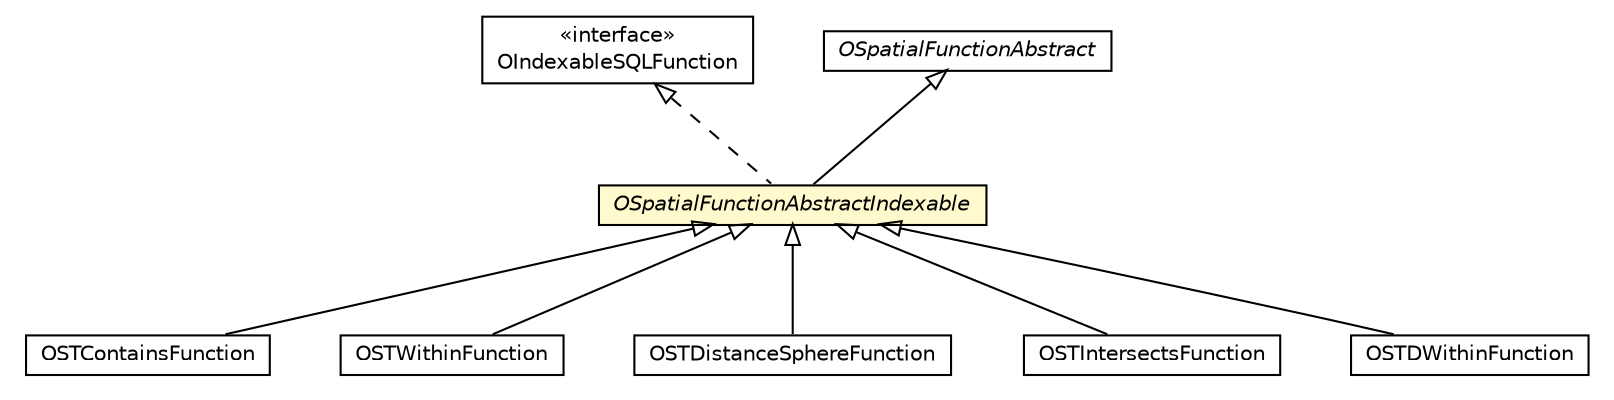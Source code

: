 #!/usr/local/bin/dot
#
# Class diagram 
# Generated by UMLGraph version R5_6-24-gf6e263 (http://www.umlgraph.org/)
#

digraph G {
	edge [fontname="Helvetica",fontsize=10,labelfontname="Helvetica",labelfontsize=10];
	node [fontname="Helvetica",fontsize=10,shape=plaintext];
	nodesep=0.25;
	ranksep=0.5;
	// com.orientechnologies.orient.core.sql.functions.OIndexableSQLFunction
	c6869108 [label=<<table title="com.orientechnologies.orient.core.sql.functions.OIndexableSQLFunction" border="0" cellborder="1" cellspacing="0" cellpadding="2" port="p" href="../../orient/core/sql/functions/OIndexableSQLFunction.html">
		<tr><td><table border="0" cellspacing="0" cellpadding="1">
<tr><td align="center" balign="center"> &#171;interface&#187; </td></tr>
<tr><td align="center" balign="center"> OIndexableSQLFunction </td></tr>
		</table></td></tr>
		</table>>, URL="../../orient/core/sql/functions/OIndexableSQLFunction.html", fontname="Helvetica", fontcolor="black", fontsize=10.0];
	// com.orientechnologies.spatial.functions.OSTContainsFunction
	c6870719 [label=<<table title="com.orientechnologies.spatial.functions.OSTContainsFunction" border="0" cellborder="1" cellspacing="0" cellpadding="2" port="p" href="./OSTContainsFunction.html">
		<tr><td><table border="0" cellspacing="0" cellpadding="1">
<tr><td align="center" balign="center"> OSTContainsFunction </td></tr>
		</table></td></tr>
		</table>>, URL="./OSTContainsFunction.html", fontname="Helvetica", fontcolor="black", fontsize=10.0];
	// com.orientechnologies.spatial.functions.OSTWithinFunction
	c6870720 [label=<<table title="com.orientechnologies.spatial.functions.OSTWithinFunction" border="0" cellborder="1" cellspacing="0" cellpadding="2" port="p" href="./OSTWithinFunction.html">
		<tr><td><table border="0" cellspacing="0" cellpadding="1">
<tr><td align="center" balign="center"> OSTWithinFunction </td></tr>
		</table></td></tr>
		</table>>, URL="./OSTWithinFunction.html", fontname="Helvetica", fontcolor="black", fontsize=10.0];
	// com.orientechnologies.spatial.functions.OSTDistanceSphereFunction
	c6870727 [label=<<table title="com.orientechnologies.spatial.functions.OSTDistanceSphereFunction" border="0" cellborder="1" cellspacing="0" cellpadding="2" port="p" href="./OSTDistanceSphereFunction.html">
		<tr><td><table border="0" cellspacing="0" cellpadding="1">
<tr><td align="center" balign="center"> OSTDistanceSphereFunction </td></tr>
		</table></td></tr>
		</table>>, URL="./OSTDistanceSphereFunction.html", fontname="Helvetica", fontcolor="black", fontsize=10.0];
	// com.orientechnologies.spatial.functions.OSpatialFunctionAbstractIndexable
	c6870730 [label=<<table title="com.orientechnologies.spatial.functions.OSpatialFunctionAbstractIndexable" border="0" cellborder="1" cellspacing="0" cellpadding="2" port="p" bgcolor="lemonChiffon" href="./OSpatialFunctionAbstractIndexable.html">
		<tr><td><table border="0" cellspacing="0" cellpadding="1">
<tr><td align="center" balign="center"><font face="Helvetica-Oblique"> OSpatialFunctionAbstractIndexable </font></td></tr>
		</table></td></tr>
		</table>>, URL="./OSpatialFunctionAbstractIndexable.html", fontname="Helvetica", fontcolor="black", fontsize=10.0];
	// com.orientechnologies.spatial.functions.OSpatialFunctionAbstract
	c6870732 [label=<<table title="com.orientechnologies.spatial.functions.OSpatialFunctionAbstract" border="0" cellborder="1" cellspacing="0" cellpadding="2" port="p" href="./OSpatialFunctionAbstract.html">
		<tr><td><table border="0" cellspacing="0" cellpadding="1">
<tr><td align="center" balign="center"><font face="Helvetica-Oblique"> OSpatialFunctionAbstract </font></td></tr>
		</table></td></tr>
		</table>>, URL="./OSpatialFunctionAbstract.html", fontname="Helvetica", fontcolor="black", fontsize=10.0];
	// com.orientechnologies.spatial.functions.OSTIntersectsFunction
	c6870733 [label=<<table title="com.orientechnologies.spatial.functions.OSTIntersectsFunction" border="0" cellborder="1" cellspacing="0" cellpadding="2" port="p" href="./OSTIntersectsFunction.html">
		<tr><td><table border="0" cellspacing="0" cellpadding="1">
<tr><td align="center" balign="center"> OSTIntersectsFunction </td></tr>
		</table></td></tr>
		</table>>, URL="./OSTIntersectsFunction.html", fontname="Helvetica", fontcolor="black", fontsize=10.0];
	// com.orientechnologies.spatial.functions.OSTDWithinFunction
	c6870734 [label=<<table title="com.orientechnologies.spatial.functions.OSTDWithinFunction" border="0" cellborder="1" cellspacing="0" cellpadding="2" port="p" href="./OSTDWithinFunction.html">
		<tr><td><table border="0" cellspacing="0" cellpadding="1">
<tr><td align="center" balign="center"> OSTDWithinFunction </td></tr>
		</table></td></tr>
		</table>>, URL="./OSTDWithinFunction.html", fontname="Helvetica", fontcolor="black", fontsize=10.0];
	//com.orientechnologies.spatial.functions.OSTContainsFunction extends com.orientechnologies.spatial.functions.OSpatialFunctionAbstractIndexable
	c6870730:p -> c6870719:p [dir=back,arrowtail=empty];
	//com.orientechnologies.spatial.functions.OSTWithinFunction extends com.orientechnologies.spatial.functions.OSpatialFunctionAbstractIndexable
	c6870730:p -> c6870720:p [dir=back,arrowtail=empty];
	//com.orientechnologies.spatial.functions.OSTDistanceSphereFunction extends com.orientechnologies.spatial.functions.OSpatialFunctionAbstractIndexable
	c6870730:p -> c6870727:p [dir=back,arrowtail=empty];
	//com.orientechnologies.spatial.functions.OSpatialFunctionAbstractIndexable extends com.orientechnologies.spatial.functions.OSpatialFunctionAbstract
	c6870732:p -> c6870730:p [dir=back,arrowtail=empty];
	//com.orientechnologies.spatial.functions.OSpatialFunctionAbstractIndexable implements com.orientechnologies.orient.core.sql.functions.OIndexableSQLFunction
	c6869108:p -> c6870730:p [dir=back,arrowtail=empty,style=dashed];
	//com.orientechnologies.spatial.functions.OSTIntersectsFunction extends com.orientechnologies.spatial.functions.OSpatialFunctionAbstractIndexable
	c6870730:p -> c6870733:p [dir=back,arrowtail=empty];
	//com.orientechnologies.spatial.functions.OSTDWithinFunction extends com.orientechnologies.spatial.functions.OSpatialFunctionAbstractIndexable
	c6870730:p -> c6870734:p [dir=back,arrowtail=empty];
}


